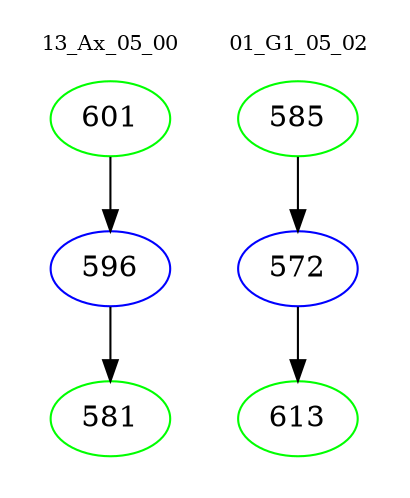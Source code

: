 digraph{
subgraph cluster_0 {
color = white
label = "13_Ax_05_00";
fontsize=10;
T0_601 [label="601", color="green"]
T0_601 -> T0_596 [color="black"]
T0_596 [label="596", color="blue"]
T0_596 -> T0_581 [color="black"]
T0_581 [label="581", color="green"]
}
subgraph cluster_1 {
color = white
label = "01_G1_05_02";
fontsize=10;
T1_585 [label="585", color="green"]
T1_585 -> T1_572 [color="black"]
T1_572 [label="572", color="blue"]
T1_572 -> T1_613 [color="black"]
T1_613 [label="613", color="green"]
}
}
